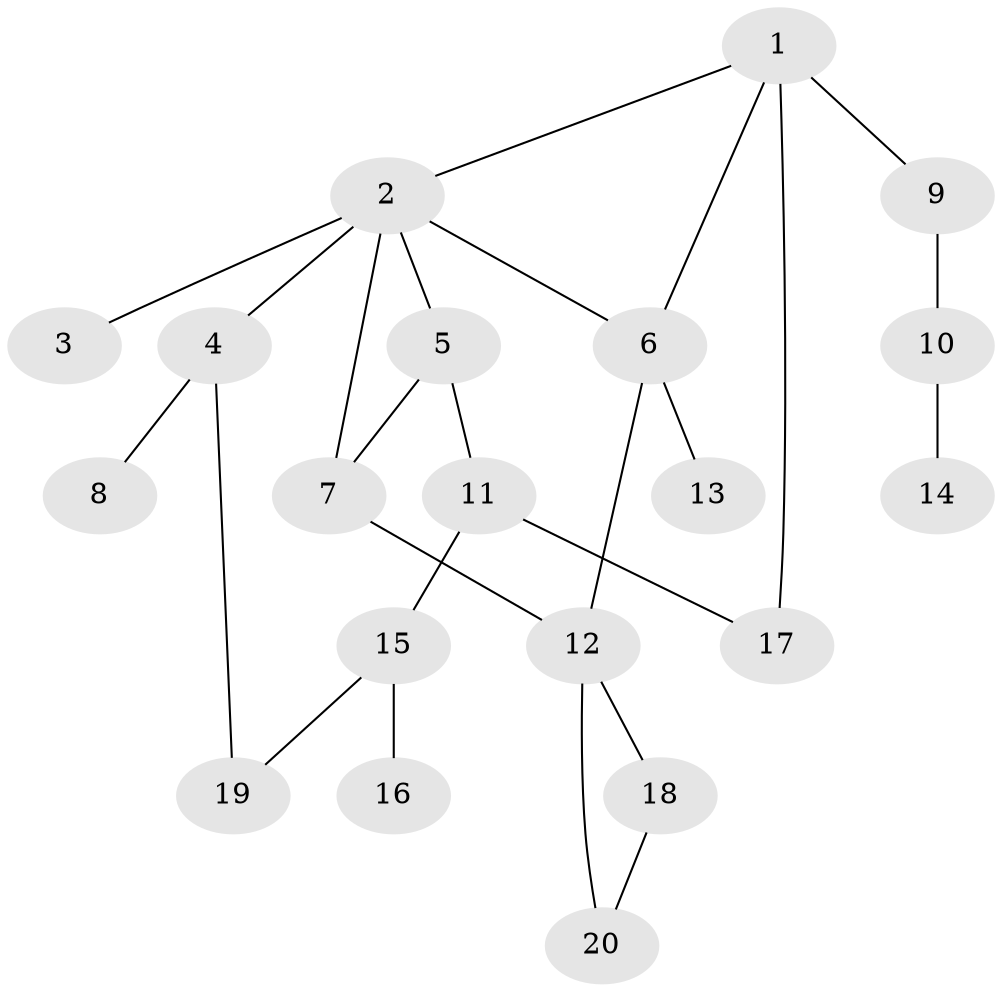 // Generated by graph-tools (version 1.1) at 2025/46/02/15/25 05:46:28]
// undirected, 20 vertices, 25 edges
graph export_dot {
graph [start="1"]
  node [color=gray90,style=filled];
  1;
  2;
  3;
  4;
  5;
  6;
  7;
  8;
  9;
  10;
  11;
  12;
  13;
  14;
  15;
  16;
  17;
  18;
  19;
  20;
  1 -- 2;
  1 -- 6;
  1 -- 9;
  1 -- 17;
  2 -- 3;
  2 -- 4;
  2 -- 5;
  2 -- 7;
  2 -- 6;
  4 -- 8;
  4 -- 19;
  5 -- 7;
  5 -- 11;
  6 -- 13;
  6 -- 12;
  7 -- 12;
  9 -- 10;
  10 -- 14;
  11 -- 15;
  11 -- 17;
  12 -- 18;
  12 -- 20;
  15 -- 16;
  15 -- 19;
  18 -- 20;
}

